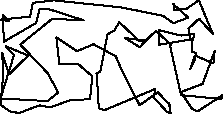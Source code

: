 unitsize(0.001cm);
// 33647.7
draw((3477,949)--(3502,1067));
draw((3502,1067)--(3430,1088));
draw((3430,1088)--(3423,1241));
draw((3423,1241)--(3468,1404));
draw((3468,1404)--(3239,1376));
draw((3239,1376)--(2835,1472));
draw((2835,1472)--(2849,1214));
draw((2849,1214)--(3404,1307));
draw((3404,1307)--(3364,1498));
draw((3364,1498)--(3551,1673));
draw((3551,1673)--(3796,1401));
draw((3796,1401)--(3702,1624));
draw((3702,1624)--(3646,1758));
draw((3646,1758)--(3548,1999));
draw((3548,1999)--(3326,1846));
draw((3326,1846)--(3105,1823));
draw((3105,1823)--(3104,1931));
draw((3104,1931)--(3083,1938));
draw((3083,1938)--(3359,1693));
draw((3359,1693)--(3098,1594));
draw((3098,1594)--(2916,1724));
draw((2916,1724)--(2445,1820));
draw((2445,1820)--(2164,1874));
draw((2164,1874)--(989,1997));
draw((989,1997)--(618,1953));
draw((618,1953)--(571,1711));
draw((571,1711)--(53,1657));
draw((53,1657)--(198,1632));
draw((198,1632)--(91,1732));
draw((91,1732)--(106,1267));
draw((106,1267)--(678,1599));
draw((678,1599)--(739,1850));
draw((739,1850)--(920,1835));
draw((920,1835)--(1513,1646));
draw((1513,1646)--(958,1670));
draw((958,1670)--(397,1217));
draw((397,1217)--(765,833));
draw((765,833)--(878,715));
draw((878,715)--(1067,371));
draw((1067,371)--(876,220));
draw((876,220)--(48,267));
draw((48,267)--(285,1029));
draw((285,1029)--(144,1185));
draw((144,1185)--(538,1023));
draw((538,1023)--(382,872));
draw((382,872)--(201,693));
draw((201,693)--(78,1066));
draw((78,1066)--(96,691));
draw((96,691)--(48,154));
draw((48,154)--(217,38));
draw((217,38)--(374,9));
draw((374,9)--(640,110));
draw((640,110)--(741,146));
draw((741,146)--(923,108));
draw((923,108)--(1280,237));
draw((1280,237)--(1628,253));
draw((1628,253)--(1668,658));
draw((1668,658)--(1419,872));
draw((1419,872)--(1086,868));
draw((1086,868)--(1034,1344));
draw((1034,1344)--(1398,1100));
draw((1398,1100)--(1689,1223));
draw((1689,1223)--(2081,1011));
draw((2081,1011)--(2186,766));
draw((2186,766)--(2502,146));
draw((2502,146)--(2823,376));
draw((2823,376)--(3035,152));
draw((3035,152)--(3019,189));
draw((3019,189)--(3048,1));
draw((3048,1)--(2977,39));
draw((2977,39)--(2753,283));
draw((2753,283)--(2779,435));
draw((2779,435)--(1878,59));
draw((1878,59)--(1782,93));
draw((1782,93)--(1754,559));
draw((1754,559)--(1741,712));
draw((1741,712)--(1806,733));
draw((1806,733)--(1937,1400));
draw((1937,1400)--(2053,1461));
draw((2053,1461)--(2143,1611));
draw((2143,1611)--(2502,1274));
draw((2502,1274)--(2609,1286));
draw((2609,1286)--(2243,1332));
draw((2243,1332)--(2503,1172));
draw((2503,1172)--(2643,1320));
draw((2643,1320)--(2790,1457));
draw((2790,1457)--(3061,1211));
draw((3061,1211)--(3029,1242));
draw((3029,1242)--(3232,324));
draw((3232,324)--(3941,258));
draw((3941,258)--(3972,329));
draw((3972,329)--(3527,41));
draw((3527,41)--(3431,78));
draw((3431,78)--(3230,380));
draw((3230,380)--(3613,523));
draw((3613,523)--(3825,1101));
draw((3825,1101)--(3803,886));
draw((3803,886)--(3479,1023));
draw((3479,1023)--(3393,782));
draw((3393,782)--(3477,949));
